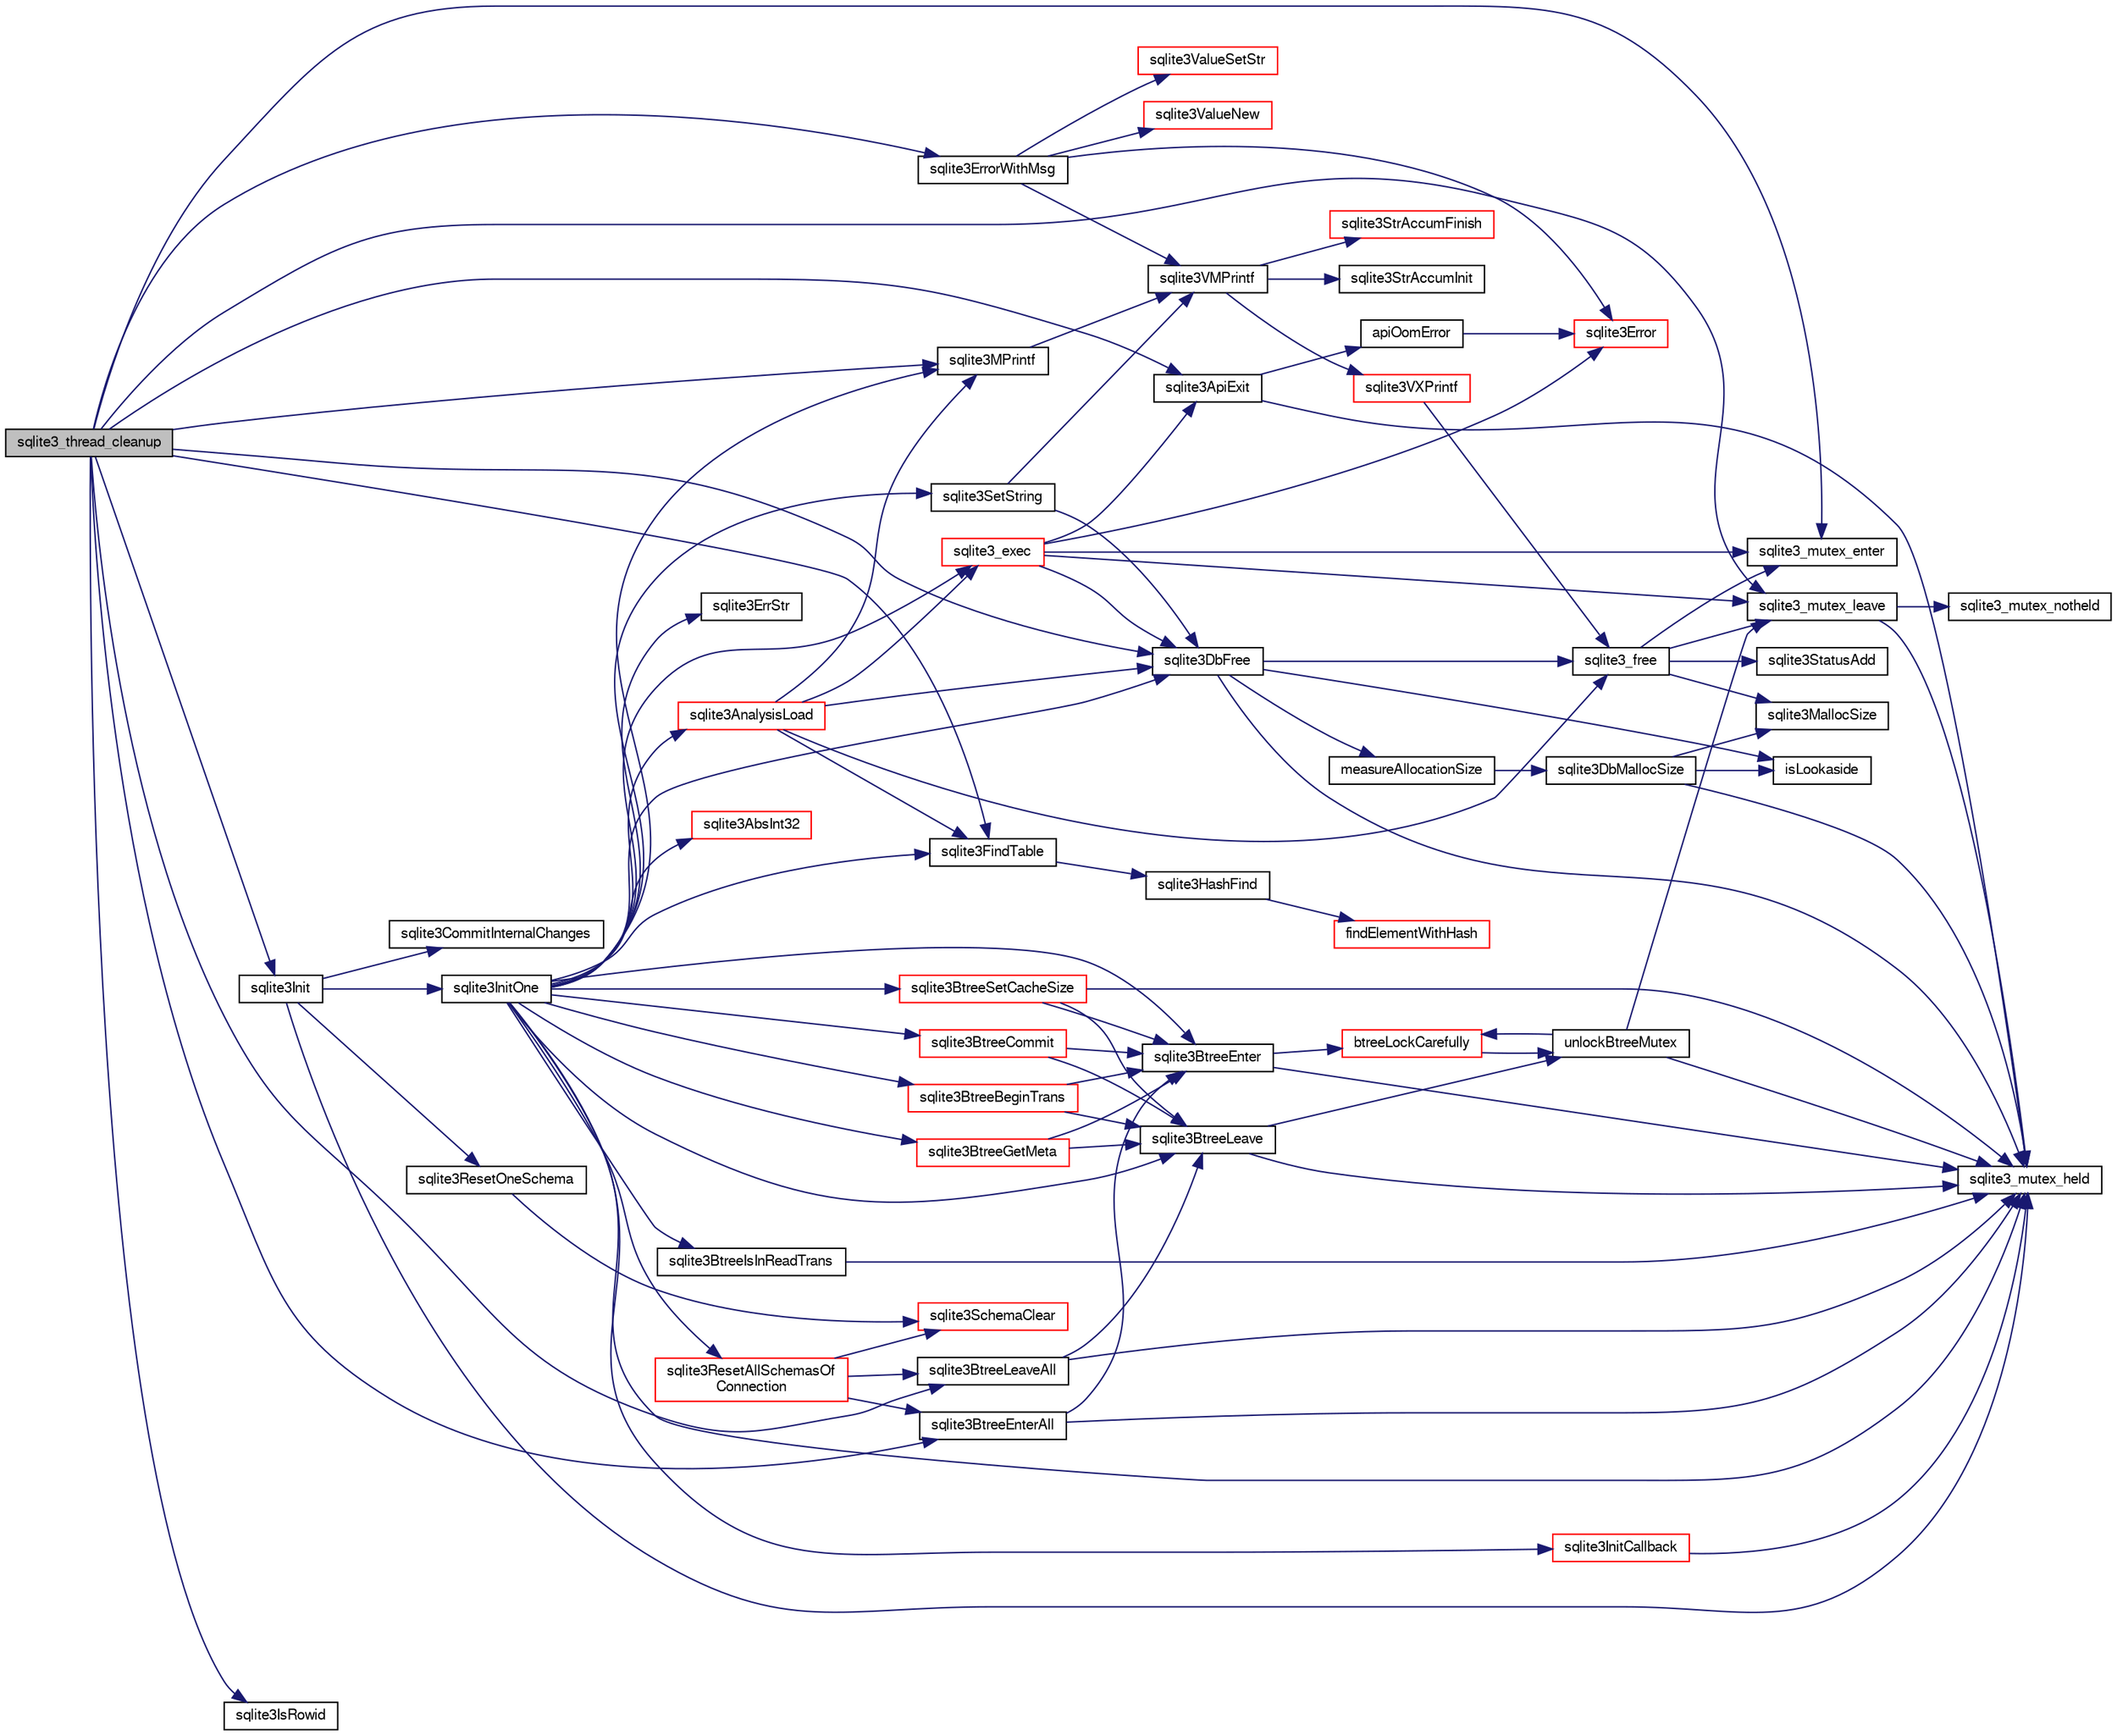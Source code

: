 digraph "sqlite3_thread_cleanup"
{
  edge [fontname="FreeSans",fontsize="10",labelfontname="FreeSans",labelfontsize="10"];
  node [fontname="FreeSans",fontsize="10",shape=record];
  rankdir="LR";
  Node388628 [label="sqlite3_thread_cleanup",height=0.2,width=0.4,color="black", fillcolor="grey75", style="filled", fontcolor="black"];
  Node388628 -> Node388629 [color="midnightblue",fontsize="10",style="solid",fontname="FreeSans"];
  Node388629 [label="sqlite3_mutex_enter",height=0.2,width=0.4,color="black", fillcolor="white", style="filled",URL="$sqlite3_8c.html#a1c12cde690bd89f104de5cbad12a6bf5"];
  Node388628 -> Node388630 [color="midnightblue",fontsize="10",style="solid",fontname="FreeSans"];
  Node388630 [label="sqlite3BtreeEnterAll",height=0.2,width=0.4,color="black", fillcolor="white", style="filled",URL="$sqlite3_8c.html#a7e8c5e623a61d322d3622c3e6202d735"];
  Node388630 -> Node388631 [color="midnightblue",fontsize="10",style="solid",fontname="FreeSans"];
  Node388631 [label="sqlite3_mutex_held",height=0.2,width=0.4,color="black", fillcolor="white", style="filled",URL="$sqlite3_8c.html#acf77da68932b6bc163c5e68547ecc3e7"];
  Node388630 -> Node388632 [color="midnightblue",fontsize="10",style="solid",fontname="FreeSans"];
  Node388632 [label="sqlite3BtreeEnter",height=0.2,width=0.4,color="black", fillcolor="white", style="filled",URL="$sqlite3_8c.html#afa05d700ca373993fe6b0525b867feff"];
  Node388632 -> Node388631 [color="midnightblue",fontsize="10",style="solid",fontname="FreeSans"];
  Node388632 -> Node388633 [color="midnightblue",fontsize="10",style="solid",fontname="FreeSans"];
  Node388633 [label="btreeLockCarefully",height=0.2,width=0.4,color="red", fillcolor="white", style="filled",URL="$sqlite3_8c.html#a796746b1c1e4d6926960636bd74c79d7"];
  Node388633 -> Node388635 [color="midnightblue",fontsize="10",style="solid",fontname="FreeSans"];
  Node388635 [label="unlockBtreeMutex",height=0.2,width=0.4,color="black", fillcolor="white", style="filled",URL="$sqlite3_8c.html#a29bc7d1c753dfa2af9fb296b7dc19a4a"];
  Node388635 -> Node388631 [color="midnightblue",fontsize="10",style="solid",fontname="FreeSans"];
  Node388635 -> Node388636 [color="midnightblue",fontsize="10",style="solid",fontname="FreeSans"];
  Node388636 [label="sqlite3_mutex_leave",height=0.2,width=0.4,color="black", fillcolor="white", style="filled",URL="$sqlite3_8c.html#a5838d235601dbd3c1fa993555c6bcc93"];
  Node388636 -> Node388631 [color="midnightblue",fontsize="10",style="solid",fontname="FreeSans"];
  Node388636 -> Node388637 [color="midnightblue",fontsize="10",style="solid",fontname="FreeSans"];
  Node388637 [label="sqlite3_mutex_notheld",height=0.2,width=0.4,color="black", fillcolor="white", style="filled",URL="$sqlite3_8c.html#a83967c837c1c000d3b5adcfaa688f5dc"];
  Node388635 -> Node388633 [color="midnightblue",fontsize="10",style="solid",fontname="FreeSans"];
  Node388628 -> Node388639 [color="midnightblue",fontsize="10",style="solid",fontname="FreeSans"];
  Node388639 [label="sqlite3Init",height=0.2,width=0.4,color="black", fillcolor="white", style="filled",URL="$sqlite3_8c.html#aed74e3dc765631a833f522f425ff5a48"];
  Node388639 -> Node388631 [color="midnightblue",fontsize="10",style="solid",fontname="FreeSans"];
  Node388639 -> Node388640 [color="midnightblue",fontsize="10",style="solid",fontname="FreeSans"];
  Node388640 [label="sqlite3InitOne",height=0.2,width=0.4,color="black", fillcolor="white", style="filled",URL="$sqlite3_8c.html#ac4318b25df65269906b0379251fe9b85"];
  Node388640 -> Node388631 [color="midnightblue",fontsize="10",style="solid",fontname="FreeSans"];
  Node388640 -> Node388641 [color="midnightblue",fontsize="10",style="solid",fontname="FreeSans"];
  Node388641 [label="sqlite3InitCallback",height=0.2,width=0.4,color="red", fillcolor="white", style="filled",URL="$sqlite3_8c.html#a5183ff3c8b5311c7332250013ee018b3"];
  Node388641 -> Node388631 [color="midnightblue",fontsize="10",style="solid",fontname="FreeSans"];
  Node388640 -> Node388965 [color="midnightblue",fontsize="10",style="solid",fontname="FreeSans"];
  Node388965 [label="sqlite3FindTable",height=0.2,width=0.4,color="black", fillcolor="white", style="filled",URL="$sqlite3_8c.html#afa51dbee6173bf3a8a3df76b07cea789"];
  Node388965 -> Node388964 [color="midnightblue",fontsize="10",style="solid",fontname="FreeSans"];
  Node388964 [label="sqlite3HashFind",height=0.2,width=0.4,color="black", fillcolor="white", style="filled",URL="$sqlite3_8c.html#a8ca124229470a66b4c9c141ded48e2aa"];
  Node388964 -> Node388955 [color="midnightblue",fontsize="10",style="solid",fontname="FreeSans"];
  Node388955 [label="findElementWithHash",height=0.2,width=0.4,color="red", fillcolor="white", style="filled",URL="$sqlite3_8c.html#a75c0f574fa5d51702434c6e980d57d7f"];
  Node388640 -> Node388632 [color="midnightblue",fontsize="10",style="solid",fontname="FreeSans"];
  Node388640 -> Node389533 [color="midnightblue",fontsize="10",style="solid",fontname="FreeSans"];
  Node389533 [label="sqlite3BtreeIsInReadTrans",height=0.2,width=0.4,color="black", fillcolor="white", style="filled",URL="$sqlite3_8c.html#a042d03b5e23a171bdb511e326a06b663"];
  Node389533 -> Node388631 [color="midnightblue",fontsize="10",style="solid",fontname="FreeSans"];
  Node388640 -> Node389319 [color="midnightblue",fontsize="10",style="solid",fontname="FreeSans"];
  Node389319 [label="sqlite3BtreeBeginTrans",height=0.2,width=0.4,color="red", fillcolor="white", style="filled",URL="$sqlite3_8c.html#a52d6706df15c67c22aa7d0e290c16bf5"];
  Node389319 -> Node388632 [color="midnightblue",fontsize="10",style="solid",fontname="FreeSans"];
  Node389319 -> Node388934 [color="midnightblue",fontsize="10",style="solid",fontname="FreeSans"];
  Node388934 [label="sqlite3BtreeLeave",height=0.2,width=0.4,color="black", fillcolor="white", style="filled",URL="$sqlite3_8c.html#a460e4f89d1aeef4b4d334cfe8165da89"];
  Node388934 -> Node388635 [color="midnightblue",fontsize="10",style="solid",fontname="FreeSans"];
  Node388934 -> Node388631 [color="midnightblue",fontsize="10",style="solid",fontname="FreeSans"];
  Node388640 -> Node388643 [color="midnightblue",fontsize="10",style="solid",fontname="FreeSans"];
  Node388643 [label="sqlite3SetString",height=0.2,width=0.4,color="black", fillcolor="white", style="filled",URL="$sqlite3_8c.html#aad368822484a1ceae010a829e27454ae"];
  Node388643 -> Node388644 [color="midnightblue",fontsize="10",style="solid",fontname="FreeSans"];
  Node388644 [label="sqlite3VMPrintf",height=0.2,width=0.4,color="black", fillcolor="white", style="filled",URL="$sqlite3_8c.html#a05535d0982ef06fbc2ee8195ebbae689"];
  Node388644 -> Node388645 [color="midnightblue",fontsize="10",style="solid",fontname="FreeSans"];
  Node388645 [label="sqlite3StrAccumInit",height=0.2,width=0.4,color="black", fillcolor="white", style="filled",URL="$sqlite3_8c.html#aabf95e113b9d54d519cd15a56215f560"];
  Node388644 -> Node388646 [color="midnightblue",fontsize="10",style="solid",fontname="FreeSans"];
  Node388646 [label="sqlite3VXPrintf",height=0.2,width=0.4,color="red", fillcolor="white", style="filled",URL="$sqlite3_8c.html#a63c25806c9bd4a2b76f9a0eb232c6bde"];
  Node388646 -> Node388657 [color="midnightblue",fontsize="10",style="solid",fontname="FreeSans"];
  Node388657 [label="sqlite3_free",height=0.2,width=0.4,color="black", fillcolor="white", style="filled",URL="$sqlite3_8c.html#a6552349e36a8a691af5487999ab09519"];
  Node388657 -> Node388629 [color="midnightblue",fontsize="10",style="solid",fontname="FreeSans"];
  Node388657 -> Node388658 [color="midnightblue",fontsize="10",style="solid",fontname="FreeSans"];
  Node388658 [label="sqlite3StatusAdd",height=0.2,width=0.4,color="black", fillcolor="white", style="filled",URL="$sqlite3_8c.html#afa029f93586aeab4cc85360905dae9cd"];
  Node388657 -> Node388655 [color="midnightblue",fontsize="10",style="solid",fontname="FreeSans"];
  Node388655 [label="sqlite3MallocSize",height=0.2,width=0.4,color="black", fillcolor="white", style="filled",URL="$sqlite3_8c.html#acf5d2a5f35270bafb050bd2def576955"];
  Node388657 -> Node388636 [color="midnightblue",fontsize="10",style="solid",fontname="FreeSans"];
  Node388644 -> Node388692 [color="midnightblue",fontsize="10",style="solid",fontname="FreeSans"];
  Node388692 [label="sqlite3StrAccumFinish",height=0.2,width=0.4,color="red", fillcolor="white", style="filled",URL="$sqlite3_8c.html#adb7f26b10ac1b847db6f000ef4c2e2ba"];
  Node388643 -> Node388652 [color="midnightblue",fontsize="10",style="solid",fontname="FreeSans"];
  Node388652 [label="sqlite3DbFree",height=0.2,width=0.4,color="black", fillcolor="white", style="filled",URL="$sqlite3_8c.html#ac70ab821a6607b4a1b909582dc37a069"];
  Node388652 -> Node388631 [color="midnightblue",fontsize="10",style="solid",fontname="FreeSans"];
  Node388652 -> Node388653 [color="midnightblue",fontsize="10",style="solid",fontname="FreeSans"];
  Node388653 [label="measureAllocationSize",height=0.2,width=0.4,color="black", fillcolor="white", style="filled",URL="$sqlite3_8c.html#a45731e644a22fdb756e2b6337224217a"];
  Node388653 -> Node388654 [color="midnightblue",fontsize="10",style="solid",fontname="FreeSans"];
  Node388654 [label="sqlite3DbMallocSize",height=0.2,width=0.4,color="black", fillcolor="white", style="filled",URL="$sqlite3_8c.html#aa397e5a8a03495203a0767abf0a71f86"];
  Node388654 -> Node388655 [color="midnightblue",fontsize="10",style="solid",fontname="FreeSans"];
  Node388654 -> Node388631 [color="midnightblue",fontsize="10",style="solid",fontname="FreeSans"];
  Node388654 -> Node388656 [color="midnightblue",fontsize="10",style="solid",fontname="FreeSans"];
  Node388656 [label="isLookaside",height=0.2,width=0.4,color="black", fillcolor="white", style="filled",URL="$sqlite3_8c.html#a770fa05ff9717b75e16f4d968a77b897"];
  Node388652 -> Node388656 [color="midnightblue",fontsize="10",style="solid",fontname="FreeSans"];
  Node388652 -> Node388657 [color="midnightblue",fontsize="10",style="solid",fontname="FreeSans"];
  Node388640 -> Node389273 [color="midnightblue",fontsize="10",style="solid",fontname="FreeSans"];
  Node389273 [label="sqlite3ErrStr",height=0.2,width=0.4,color="black", fillcolor="white", style="filled",URL="$sqlite3_8c.html#ab289afae24fa83e42f3d78b3b7e91793"];
  Node388640 -> Node389342 [color="midnightblue",fontsize="10",style="solid",fontname="FreeSans"];
  Node389342 [label="sqlite3BtreeGetMeta",height=0.2,width=0.4,color="red", fillcolor="white", style="filled",URL="$sqlite3_8c.html#aa1124ad3e3ee4dada2aa96eebd4e9c9a"];
  Node389342 -> Node388632 [color="midnightblue",fontsize="10",style="solid",fontname="FreeSans"];
  Node389342 -> Node388934 [color="midnightblue",fontsize="10",style="solid",fontname="FreeSans"];
  Node388640 -> Node389214 [color="midnightblue",fontsize="10",style="solid",fontname="FreeSans"];
  Node389214 [label="sqlite3AbsInt32",height=0.2,width=0.4,color="red", fillcolor="white", style="filled",URL="$sqlite3_8c.html#a8fdd09f2c6e36df943b6b6092ac0dcbf"];
  Node388640 -> Node389585 [color="midnightblue",fontsize="10",style="solid",fontname="FreeSans"];
  Node389585 [label="sqlite3BtreeSetCacheSize",height=0.2,width=0.4,color="red", fillcolor="white", style="filled",URL="$sqlite3_8c.html#ac64a997f50ee2fe50f1d2d87aef61364"];
  Node389585 -> Node388631 [color="midnightblue",fontsize="10",style="solid",fontname="FreeSans"];
  Node389585 -> Node388632 [color="midnightblue",fontsize="10",style="solid",fontname="FreeSans"];
  Node389585 -> Node388934 [color="midnightblue",fontsize="10",style="solid",fontname="FreeSans"];
  Node388640 -> Node388904 [color="midnightblue",fontsize="10",style="solid",fontname="FreeSans"];
  Node388904 [label="sqlite3MPrintf",height=0.2,width=0.4,color="black", fillcolor="white", style="filled",URL="$sqlite3_8c.html#a208ef0df84e9778778804a19af03efea"];
  Node388904 -> Node388644 [color="midnightblue",fontsize="10",style="solid",fontname="FreeSans"];
  Node388640 -> Node389462 [color="midnightblue",fontsize="10",style="solid",fontname="FreeSans"];
  Node389462 [label="sqlite3_exec",height=0.2,width=0.4,color="red", fillcolor="white", style="filled",URL="$sqlite3_8c.html#a97487ec8150e0bcc8fa392ab8f0e24db"];
  Node389462 -> Node388629 [color="midnightblue",fontsize="10",style="solid",fontname="FreeSans"];
  Node389462 -> Node388857 [color="midnightblue",fontsize="10",style="solid",fontname="FreeSans"];
  Node388857 [label="sqlite3Error",height=0.2,width=0.4,color="red", fillcolor="white", style="filled",URL="$sqlite3_8c.html#a4ba5e8be78db50d5538dcaa45bcf74d3"];
  Node389462 -> Node388652 [color="midnightblue",fontsize="10",style="solid",fontname="FreeSans"];
  Node389462 -> Node388855 [color="midnightblue",fontsize="10",style="solid",fontname="FreeSans"];
  Node388855 [label="sqlite3ApiExit",height=0.2,width=0.4,color="black", fillcolor="white", style="filled",URL="$sqlite3_8c.html#ae5a967ec6172298db98b6090bbd1dd9b"];
  Node388855 -> Node388631 [color="midnightblue",fontsize="10",style="solid",fontname="FreeSans"];
  Node388855 -> Node388856 [color="midnightblue",fontsize="10",style="solid",fontname="FreeSans"];
  Node388856 [label="apiOomError",height=0.2,width=0.4,color="black", fillcolor="white", style="filled",URL="$sqlite3_8c.html#a55c294da0c468873c7f7ea59378b8b9c"];
  Node388856 -> Node388857 [color="midnightblue",fontsize="10",style="solid",fontname="FreeSans"];
  Node389462 -> Node388636 [color="midnightblue",fontsize="10",style="solid",fontname="FreeSans"];
  Node388640 -> Node388652 [color="midnightblue",fontsize="10",style="solid",fontname="FreeSans"];
  Node388640 -> Node389481 [color="midnightblue",fontsize="10",style="solid",fontname="FreeSans"];
  Node389481 [label="sqlite3AnalysisLoad",height=0.2,width=0.4,color="red", fillcolor="white", style="filled",URL="$sqlite3_8c.html#a48a2301c27e1d3d68708b9b8761b5a01"];
  Node389481 -> Node388965 [color="midnightblue",fontsize="10",style="solid",fontname="FreeSans"];
  Node389481 -> Node388904 [color="midnightblue",fontsize="10",style="solid",fontname="FreeSans"];
  Node389481 -> Node389462 [color="midnightblue",fontsize="10",style="solid",fontname="FreeSans"];
  Node389481 -> Node388652 [color="midnightblue",fontsize="10",style="solid",fontname="FreeSans"];
  Node389481 -> Node388657 [color="midnightblue",fontsize="10",style="solid",fontname="FreeSans"];
  Node388640 -> Node389186 [color="midnightblue",fontsize="10",style="solid",fontname="FreeSans"];
  Node389186 [label="sqlite3ResetAllSchemasOf\lConnection",height=0.2,width=0.4,color="red", fillcolor="white", style="filled",URL="$sqlite3_8c.html#a2fc0d7e9d7e688a2a81ea4775dd12e33"];
  Node389186 -> Node388630 [color="midnightblue",fontsize="10",style="solid",fontname="FreeSans"];
  Node389186 -> Node389187 [color="midnightblue",fontsize="10",style="solid",fontname="FreeSans"];
  Node389187 [label="sqlite3SchemaClear",height=0.2,width=0.4,color="red", fillcolor="white", style="filled",URL="$sqlite3_8c.html#a927c603430267e42c56ab38ca221322a"];
  Node389186 -> Node389192 [color="midnightblue",fontsize="10",style="solid",fontname="FreeSans"];
  Node389192 [label="sqlite3BtreeLeaveAll",height=0.2,width=0.4,color="black", fillcolor="white", style="filled",URL="$sqlite3_8c.html#a282e5f429eee8e0aebc7d18068ebccd2"];
  Node389192 -> Node388631 [color="midnightblue",fontsize="10",style="solid",fontname="FreeSans"];
  Node389192 -> Node388934 [color="midnightblue",fontsize="10",style="solid",fontname="FreeSans"];
  Node388640 -> Node389526 [color="midnightblue",fontsize="10",style="solid",fontname="FreeSans"];
  Node389526 [label="sqlite3BtreeCommit",height=0.2,width=0.4,color="red", fillcolor="white", style="filled",URL="$sqlite3_8c.html#a8e56ab314556935f9f73080147d26419"];
  Node389526 -> Node388632 [color="midnightblue",fontsize="10",style="solid",fontname="FreeSans"];
  Node389526 -> Node388934 [color="midnightblue",fontsize="10",style="solid",fontname="FreeSans"];
  Node388640 -> Node388934 [color="midnightblue",fontsize="10",style="solid",fontname="FreeSans"];
  Node388639 -> Node389343 [color="midnightblue",fontsize="10",style="solid",fontname="FreeSans"];
  Node389343 [label="sqlite3ResetOneSchema",height=0.2,width=0.4,color="black", fillcolor="white", style="filled",URL="$sqlite3_8c.html#aae32656cb46c5449ae7c53fc8aa27887"];
  Node389343 -> Node389187 [color="midnightblue",fontsize="10",style="solid",fontname="FreeSans"];
  Node388639 -> Node389259 [color="midnightblue",fontsize="10",style="solid",fontname="FreeSans"];
  Node389259 [label="sqlite3CommitInternalChanges",height=0.2,width=0.4,color="black", fillcolor="white", style="filled",URL="$sqlite3_8c.html#a1c26fb995a23591a1f6592d008e3e237"];
  Node388628 -> Node388965 [color="midnightblue",fontsize="10",style="solid",fontname="FreeSans"];
  Node388628 -> Node389586 [color="midnightblue",fontsize="10",style="solid",fontname="FreeSans"];
  Node389586 [label="sqlite3IsRowid",height=0.2,width=0.4,color="black", fillcolor="white", style="filled",URL="$sqlite3_8c.html#a3cbcc1bde1c3573ba6a7712dda14009e"];
  Node388628 -> Node389192 [color="midnightblue",fontsize="10",style="solid",fontname="FreeSans"];
  Node388628 -> Node388652 [color="midnightblue",fontsize="10",style="solid",fontname="FreeSans"];
  Node388628 -> Node388904 [color="midnightblue",fontsize="10",style="solid",fontname="FreeSans"];
  Node388628 -> Node388935 [color="midnightblue",fontsize="10",style="solid",fontname="FreeSans"];
  Node388935 [label="sqlite3ErrorWithMsg",height=0.2,width=0.4,color="black", fillcolor="white", style="filled",URL="$sqlite3_8c.html#a11feb4cd8e77d59df266587cfe1b2641"];
  Node388935 -> Node388857 [color="midnightblue",fontsize="10",style="solid",fontname="FreeSans"];
  Node388935 -> Node388936 [color="midnightblue",fontsize="10",style="solid",fontname="FreeSans"];
  Node388936 [label="sqlite3ValueNew",height=0.2,width=0.4,color="red", fillcolor="white", style="filled",URL="$sqlite3_8c.html#ad40a378778daff2d574bec905e35828b"];
  Node388935 -> Node388644 [color="midnightblue",fontsize="10",style="solid",fontname="FreeSans"];
  Node388935 -> Node388937 [color="midnightblue",fontsize="10",style="solid",fontname="FreeSans"];
  Node388937 [label="sqlite3ValueSetStr",height=0.2,width=0.4,color="red", fillcolor="white", style="filled",URL="$sqlite3_8c.html#a1fd40749f47941ee97ff6d798e2bc67e"];
  Node388628 -> Node388855 [color="midnightblue",fontsize="10",style="solid",fontname="FreeSans"];
  Node388628 -> Node388636 [color="midnightblue",fontsize="10",style="solid",fontname="FreeSans"];
}
